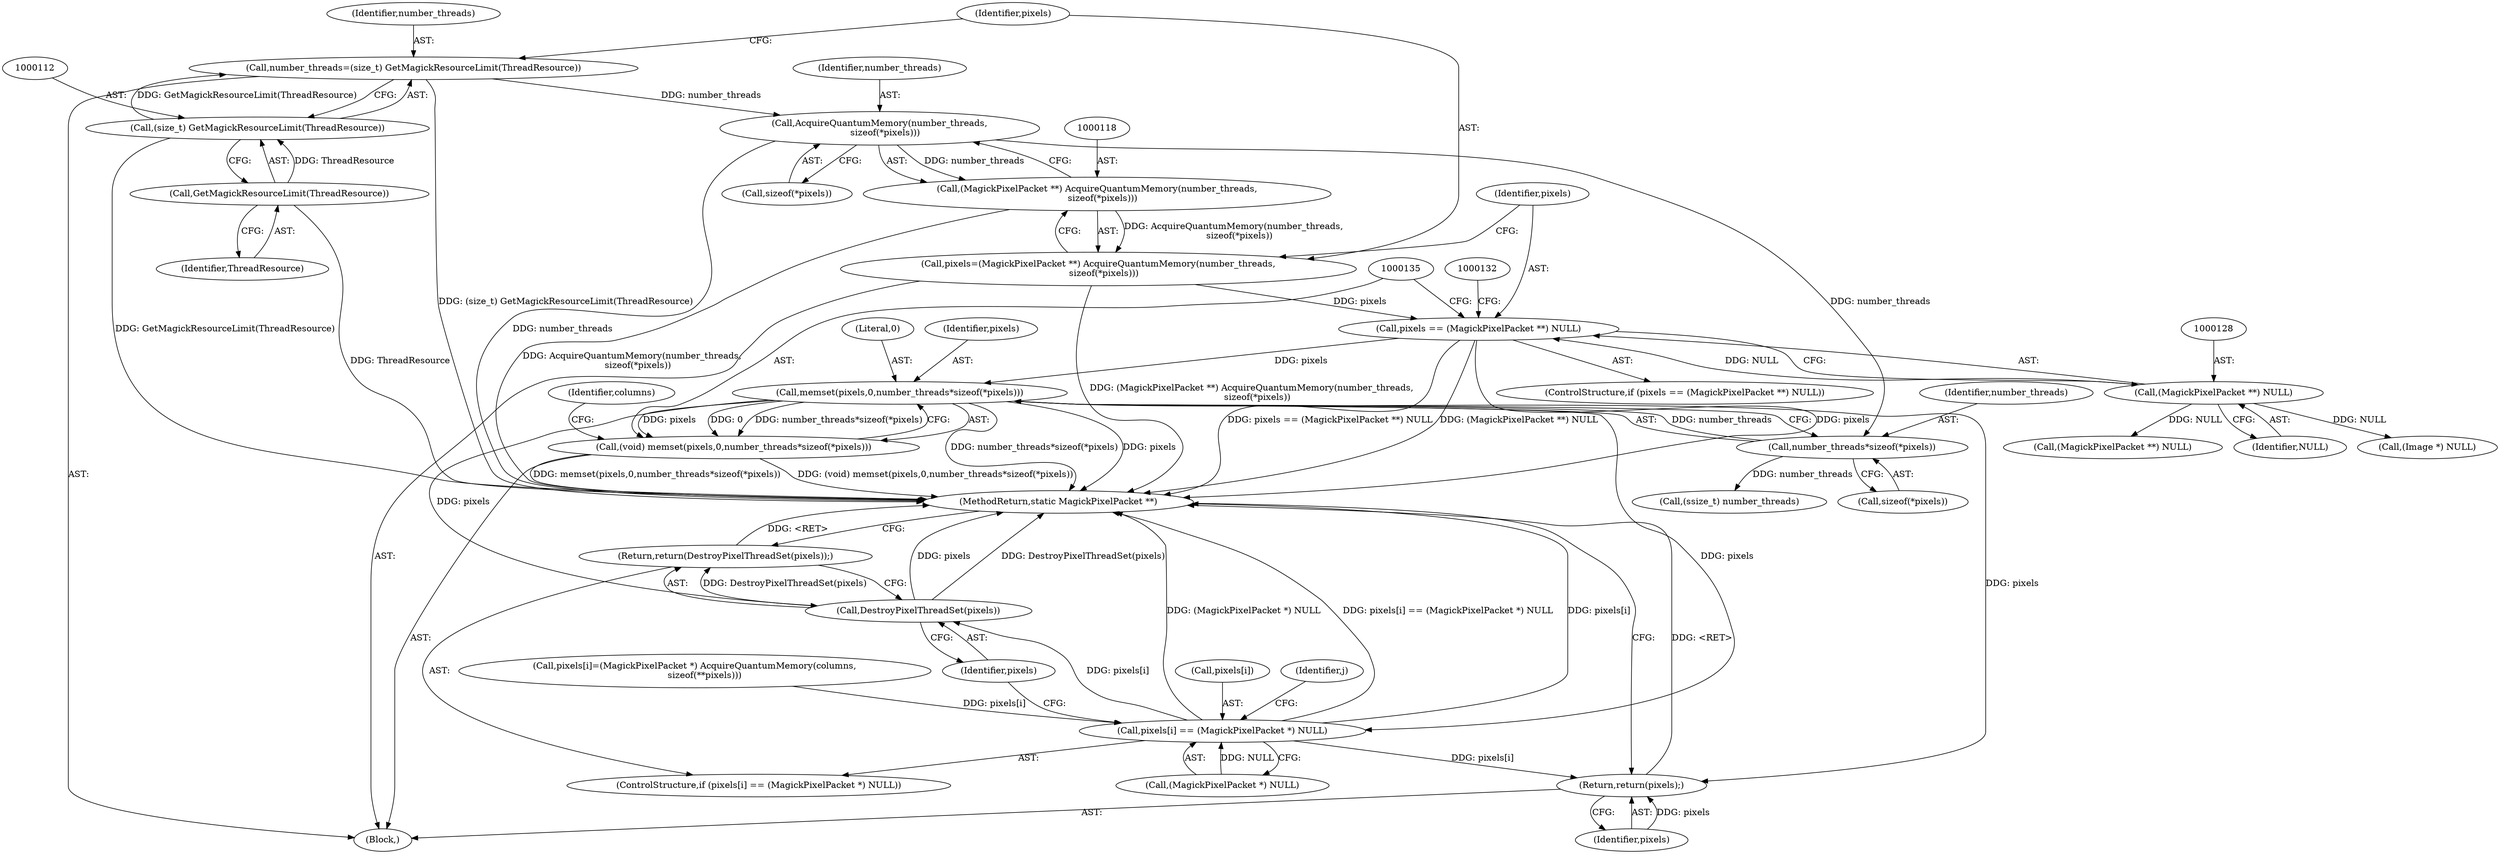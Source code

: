 digraph "0_ImageMagick6_5e409ae7a389cdf2ed17469303be3f3f21cec450@API" {
"1000136" [label="(Call,memset(pixels,0,number_threads*sizeof(*pixels)))"];
"1000125" [label="(Call,pixels == (MagickPixelPacket **) NULL)"];
"1000115" [label="(Call,pixels=(MagickPixelPacket **) AcquireQuantumMemory(number_threads,\n    sizeof(*pixels)))"];
"1000117" [label="(Call,(MagickPixelPacket **) AcquireQuantumMemory(number_threads,\n    sizeof(*pixels)))"];
"1000119" [label="(Call,AcquireQuantumMemory(number_threads,\n    sizeof(*pixels)))"];
"1000109" [label="(Call,number_threads=(size_t) GetMagickResourceLimit(ThreadResource))"];
"1000111" [label="(Call,(size_t) GetMagickResourceLimit(ThreadResource))"];
"1000113" [label="(Call,GetMagickResourceLimit(ThreadResource))"];
"1000127" [label="(Call,(MagickPixelPacket **) NULL)"];
"1000139" [label="(Call,number_threads*sizeof(*pixels))"];
"1000134" [label="(Call,(void) memset(pixels,0,number_threads*sizeof(*pixels)))"];
"1000195" [label="(Call,pixels[i] == (MagickPixelPacket *) NULL)"];
"1000203" [label="(Call,DestroyPixelThreadSet(pixels))"];
"1000202" [label="(Return,return(DestroyPixelThreadSet(pixels));)"];
"1000224" [label="(Return,return(pixels);)"];
"1000120" [label="(Identifier,number_threads)"];
"1000137" [label="(Identifier,pixels)"];
"1000109" [label="(Call,number_threads=(size_t) GetMagickResourceLimit(ThreadResource))"];
"1000124" [label="(ControlStructure,if (pixels == (MagickPixelPacket **) NULL))"];
"1000204" [label="(Identifier,pixels)"];
"1000141" [label="(Call,sizeof(*pixels))"];
"1000102" [label="(Block,)"];
"1000121" [label="(Call,sizeof(*pixels))"];
"1000176" [label="(Call,(ssize_t) number_threads)"];
"1000126" [label="(Identifier,pixels)"];
"1000202" [label="(Return,return(DestroyPixelThreadSet(pixels));)"];
"1000129" [label="(Identifier,NULL)"];
"1000224" [label="(Return,return(pixels);)"];
"1000127" [label="(Call,(MagickPixelPacket **) NULL)"];
"1000195" [label="(Call,pixels[i] == (MagickPixelPacket *) NULL)"];
"1000119" [label="(Call,AcquireQuantumMemory(number_threads,\n    sizeof(*pixels)))"];
"1000194" [label="(ControlStructure,if (pixels[i] == (MagickPixelPacket *) NULL))"];
"1000139" [label="(Call,number_threads*sizeof(*pixels))"];
"1000125" [label="(Call,pixels == (MagickPixelPacket **) NULL)"];
"1000182" [label="(Call,pixels[i]=(MagickPixelPacket *) AcquireQuantumMemory(columns,\n       sizeof(**pixels)))"];
"1000114" [label="(Identifier,ThreadResource)"];
"1000115" [label="(Call,pixels=(MagickPixelPacket **) AcquireQuantumMemory(number_threads,\n    sizeof(*pixels)))"];
"1000136" [label="(Call,memset(pixels,0,number_threads*sizeof(*pixels)))"];
"1000131" [label="(Call,(MagickPixelPacket **) NULL)"];
"1000116" [label="(Identifier,pixels)"];
"1000155" [label="(Call,(Image *) NULL)"];
"1000138" [label="(Literal,0)"];
"1000199" [label="(Call,(MagickPixelPacket *) NULL)"];
"1000111" [label="(Call,(size_t) GetMagickResourceLimit(ThreadResource))"];
"1000134" [label="(Call,(void) memset(pixels,0,number_threads*sizeof(*pixels)))"];
"1000226" [label="(MethodReturn,static MagickPixelPacket **)"];
"1000113" [label="(Call,GetMagickResourceLimit(ThreadResource))"];
"1000225" [label="(Identifier,pixels)"];
"1000145" [label="(Identifier,columns)"];
"1000140" [label="(Identifier,number_threads)"];
"1000203" [label="(Call,DestroyPixelThreadSet(pixels))"];
"1000117" [label="(Call,(MagickPixelPacket **) AcquireQuantumMemory(number_threads,\n    sizeof(*pixels)))"];
"1000196" [label="(Call,pixels[i])"];
"1000207" [label="(Identifier,j)"];
"1000110" [label="(Identifier,number_threads)"];
"1000136" -> "1000134"  [label="AST: "];
"1000136" -> "1000139"  [label="CFG: "];
"1000137" -> "1000136"  [label="AST: "];
"1000138" -> "1000136"  [label="AST: "];
"1000139" -> "1000136"  [label="AST: "];
"1000134" -> "1000136"  [label="CFG: "];
"1000136" -> "1000226"  [label="DDG: number_threads*sizeof(*pixels)"];
"1000136" -> "1000226"  [label="DDG: pixels"];
"1000136" -> "1000134"  [label="DDG: pixels"];
"1000136" -> "1000134"  [label="DDG: 0"];
"1000136" -> "1000134"  [label="DDG: number_threads*sizeof(*pixels)"];
"1000125" -> "1000136"  [label="DDG: pixels"];
"1000139" -> "1000136"  [label="DDG: number_threads"];
"1000136" -> "1000195"  [label="DDG: pixels"];
"1000136" -> "1000203"  [label="DDG: pixels"];
"1000136" -> "1000224"  [label="DDG: pixels"];
"1000125" -> "1000124"  [label="AST: "];
"1000125" -> "1000127"  [label="CFG: "];
"1000126" -> "1000125"  [label="AST: "];
"1000127" -> "1000125"  [label="AST: "];
"1000132" -> "1000125"  [label="CFG: "];
"1000135" -> "1000125"  [label="CFG: "];
"1000125" -> "1000226"  [label="DDG: pixels"];
"1000125" -> "1000226"  [label="DDG: pixels == (MagickPixelPacket **) NULL"];
"1000125" -> "1000226"  [label="DDG: (MagickPixelPacket **) NULL"];
"1000115" -> "1000125"  [label="DDG: pixels"];
"1000127" -> "1000125"  [label="DDG: NULL"];
"1000115" -> "1000102"  [label="AST: "];
"1000115" -> "1000117"  [label="CFG: "];
"1000116" -> "1000115"  [label="AST: "];
"1000117" -> "1000115"  [label="AST: "];
"1000126" -> "1000115"  [label="CFG: "];
"1000115" -> "1000226"  [label="DDG: (MagickPixelPacket **) AcquireQuantumMemory(number_threads,\n    sizeof(*pixels))"];
"1000117" -> "1000115"  [label="DDG: AcquireQuantumMemory(number_threads,\n    sizeof(*pixels))"];
"1000117" -> "1000119"  [label="CFG: "];
"1000118" -> "1000117"  [label="AST: "];
"1000119" -> "1000117"  [label="AST: "];
"1000117" -> "1000226"  [label="DDG: AcquireQuantumMemory(number_threads,\n    sizeof(*pixels))"];
"1000119" -> "1000117"  [label="DDG: number_threads"];
"1000119" -> "1000121"  [label="CFG: "];
"1000120" -> "1000119"  [label="AST: "];
"1000121" -> "1000119"  [label="AST: "];
"1000119" -> "1000226"  [label="DDG: number_threads"];
"1000109" -> "1000119"  [label="DDG: number_threads"];
"1000119" -> "1000139"  [label="DDG: number_threads"];
"1000109" -> "1000102"  [label="AST: "];
"1000109" -> "1000111"  [label="CFG: "];
"1000110" -> "1000109"  [label="AST: "];
"1000111" -> "1000109"  [label="AST: "];
"1000116" -> "1000109"  [label="CFG: "];
"1000109" -> "1000226"  [label="DDG: (size_t) GetMagickResourceLimit(ThreadResource)"];
"1000111" -> "1000109"  [label="DDG: GetMagickResourceLimit(ThreadResource)"];
"1000111" -> "1000113"  [label="CFG: "];
"1000112" -> "1000111"  [label="AST: "];
"1000113" -> "1000111"  [label="AST: "];
"1000111" -> "1000226"  [label="DDG: GetMagickResourceLimit(ThreadResource)"];
"1000113" -> "1000111"  [label="DDG: ThreadResource"];
"1000113" -> "1000114"  [label="CFG: "];
"1000114" -> "1000113"  [label="AST: "];
"1000113" -> "1000226"  [label="DDG: ThreadResource"];
"1000127" -> "1000129"  [label="CFG: "];
"1000128" -> "1000127"  [label="AST: "];
"1000129" -> "1000127"  [label="AST: "];
"1000127" -> "1000131"  [label="DDG: NULL"];
"1000127" -> "1000155"  [label="DDG: NULL"];
"1000139" -> "1000141"  [label="CFG: "];
"1000140" -> "1000139"  [label="AST: "];
"1000141" -> "1000139"  [label="AST: "];
"1000139" -> "1000176"  [label="DDG: number_threads"];
"1000134" -> "1000102"  [label="AST: "];
"1000135" -> "1000134"  [label="AST: "];
"1000145" -> "1000134"  [label="CFG: "];
"1000134" -> "1000226"  [label="DDG: (void) memset(pixels,0,number_threads*sizeof(*pixels))"];
"1000134" -> "1000226"  [label="DDG: memset(pixels,0,number_threads*sizeof(*pixels))"];
"1000195" -> "1000194"  [label="AST: "];
"1000195" -> "1000199"  [label="CFG: "];
"1000196" -> "1000195"  [label="AST: "];
"1000199" -> "1000195"  [label="AST: "];
"1000204" -> "1000195"  [label="CFG: "];
"1000207" -> "1000195"  [label="CFG: "];
"1000195" -> "1000226"  [label="DDG: (MagickPixelPacket *) NULL"];
"1000195" -> "1000226"  [label="DDG: pixels[i] == (MagickPixelPacket *) NULL"];
"1000195" -> "1000226"  [label="DDG: pixels[i]"];
"1000182" -> "1000195"  [label="DDG: pixels[i]"];
"1000199" -> "1000195"  [label="DDG: NULL"];
"1000195" -> "1000203"  [label="DDG: pixels[i]"];
"1000195" -> "1000224"  [label="DDG: pixels[i]"];
"1000203" -> "1000202"  [label="AST: "];
"1000203" -> "1000204"  [label="CFG: "];
"1000204" -> "1000203"  [label="AST: "];
"1000202" -> "1000203"  [label="CFG: "];
"1000203" -> "1000226"  [label="DDG: DestroyPixelThreadSet(pixels)"];
"1000203" -> "1000226"  [label="DDG: pixels"];
"1000203" -> "1000202"  [label="DDG: DestroyPixelThreadSet(pixels)"];
"1000202" -> "1000194"  [label="AST: "];
"1000226" -> "1000202"  [label="CFG: "];
"1000202" -> "1000226"  [label="DDG: <RET>"];
"1000224" -> "1000102"  [label="AST: "];
"1000224" -> "1000225"  [label="CFG: "];
"1000225" -> "1000224"  [label="AST: "];
"1000226" -> "1000224"  [label="CFG: "];
"1000224" -> "1000226"  [label="DDG: <RET>"];
"1000225" -> "1000224"  [label="DDG: pixels"];
}
